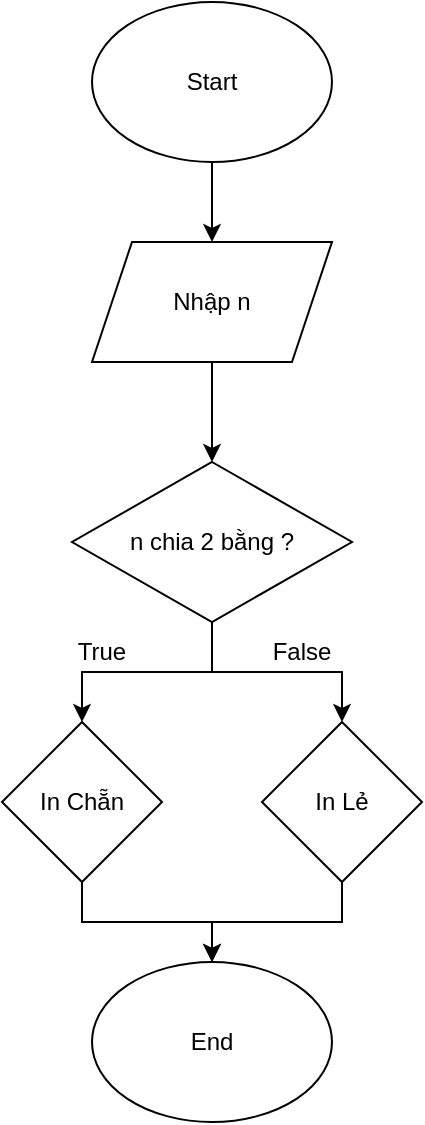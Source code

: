 <mxfile version="24.8.6">
  <diagram name="Page-1" id="1UI3eBbX3OOugqC_eIK9">
    <mxGraphModel dx="1042" dy="565" grid="1" gridSize="10" guides="1" tooltips="1" connect="1" arrows="1" fold="1" page="1" pageScale="1" pageWidth="850" pageHeight="1100" math="0" shadow="0">
      <root>
        <mxCell id="0" />
        <mxCell id="1" parent="0" />
        <mxCell id="cjw5p2uJ5BD0bzxEdcK7-13" style="edgeStyle=orthogonalEdgeStyle;rounded=0;orthogonalLoop=1;jettySize=auto;html=1;exitX=0.5;exitY=1;exitDx=0;exitDy=0;entryX=0.5;entryY=0;entryDx=0;entryDy=0;" edge="1" parent="1" source="cjw5p2uJ5BD0bzxEdcK7-2" target="cjw5p2uJ5BD0bzxEdcK7-3">
          <mxGeometry relative="1" as="geometry" />
        </mxCell>
        <mxCell id="cjw5p2uJ5BD0bzxEdcK7-2" value="Start" style="ellipse;whiteSpace=wrap;html=1;" vertex="1" parent="1">
          <mxGeometry x="365" y="10" width="120" height="80" as="geometry" />
        </mxCell>
        <mxCell id="cjw5p2uJ5BD0bzxEdcK7-12" style="edgeStyle=orthogonalEdgeStyle;rounded=0;orthogonalLoop=1;jettySize=auto;html=1;exitX=0.5;exitY=1;exitDx=0;exitDy=0;" edge="1" parent="1" source="cjw5p2uJ5BD0bzxEdcK7-3" target="cjw5p2uJ5BD0bzxEdcK7-4">
          <mxGeometry relative="1" as="geometry" />
        </mxCell>
        <mxCell id="cjw5p2uJ5BD0bzxEdcK7-3" value="Nhập n" style="shape=parallelogram;perimeter=parallelogramPerimeter;whiteSpace=wrap;html=1;fixedSize=1;" vertex="1" parent="1">
          <mxGeometry x="365" y="130" width="120" height="60" as="geometry" />
        </mxCell>
        <mxCell id="cjw5p2uJ5BD0bzxEdcK7-9" style="edgeStyle=orthogonalEdgeStyle;rounded=0;orthogonalLoop=1;jettySize=auto;html=1;exitX=0.5;exitY=1;exitDx=0;exitDy=0;entryX=0.5;entryY=0;entryDx=0;entryDy=0;" edge="1" parent="1" source="cjw5p2uJ5BD0bzxEdcK7-4" target="cjw5p2uJ5BD0bzxEdcK7-5">
          <mxGeometry relative="1" as="geometry" />
        </mxCell>
        <mxCell id="cjw5p2uJ5BD0bzxEdcK7-10" style="edgeStyle=orthogonalEdgeStyle;rounded=0;orthogonalLoop=1;jettySize=auto;html=1;exitX=0.5;exitY=1;exitDx=0;exitDy=0;" edge="1" parent="1" source="cjw5p2uJ5BD0bzxEdcK7-4" target="cjw5p2uJ5BD0bzxEdcK7-6">
          <mxGeometry relative="1" as="geometry" />
        </mxCell>
        <mxCell id="cjw5p2uJ5BD0bzxEdcK7-4" value="n chia 2 bằng ?" style="rhombus;whiteSpace=wrap;html=1;" vertex="1" parent="1">
          <mxGeometry x="355" y="240" width="140" height="80" as="geometry" />
        </mxCell>
        <mxCell id="cjw5p2uJ5BD0bzxEdcK7-18" style="edgeStyle=orthogonalEdgeStyle;rounded=0;orthogonalLoop=1;jettySize=auto;html=1;exitX=0.5;exitY=1;exitDx=0;exitDy=0;entryX=0.5;entryY=0;entryDx=0;entryDy=0;" edge="1" parent="1" source="cjw5p2uJ5BD0bzxEdcK7-5" target="cjw5p2uJ5BD0bzxEdcK7-16">
          <mxGeometry relative="1" as="geometry" />
        </mxCell>
        <mxCell id="cjw5p2uJ5BD0bzxEdcK7-5" value="In Chẵn" style="rhombus;whiteSpace=wrap;html=1;" vertex="1" parent="1">
          <mxGeometry x="320" y="370" width="80" height="80" as="geometry" />
        </mxCell>
        <mxCell id="cjw5p2uJ5BD0bzxEdcK7-20" style="edgeStyle=orthogonalEdgeStyle;rounded=0;orthogonalLoop=1;jettySize=auto;html=1;exitX=0.5;exitY=1;exitDx=0;exitDy=0;entryX=0.5;entryY=0;entryDx=0;entryDy=0;" edge="1" parent="1" source="cjw5p2uJ5BD0bzxEdcK7-6" target="cjw5p2uJ5BD0bzxEdcK7-16">
          <mxGeometry relative="1" as="geometry" />
        </mxCell>
        <mxCell id="cjw5p2uJ5BD0bzxEdcK7-6" value="In Lẻ" style="rhombus;whiteSpace=wrap;html=1;" vertex="1" parent="1">
          <mxGeometry x="450" y="370" width="80" height="80" as="geometry" />
        </mxCell>
        <mxCell id="cjw5p2uJ5BD0bzxEdcK7-14" value="True" style="text;html=1;align=center;verticalAlign=middle;whiteSpace=wrap;rounded=0;" vertex="1" parent="1">
          <mxGeometry x="340" y="320" width="60" height="30" as="geometry" />
        </mxCell>
        <mxCell id="cjw5p2uJ5BD0bzxEdcK7-15" value="False" style="text;html=1;align=center;verticalAlign=middle;whiteSpace=wrap;rounded=0;" vertex="1" parent="1">
          <mxGeometry x="440" y="320" width="60" height="30" as="geometry" />
        </mxCell>
        <mxCell id="cjw5p2uJ5BD0bzxEdcK7-16" value="End" style="ellipse;whiteSpace=wrap;html=1;" vertex="1" parent="1">
          <mxGeometry x="365" y="490" width="120" height="80" as="geometry" />
        </mxCell>
      </root>
    </mxGraphModel>
  </diagram>
</mxfile>
